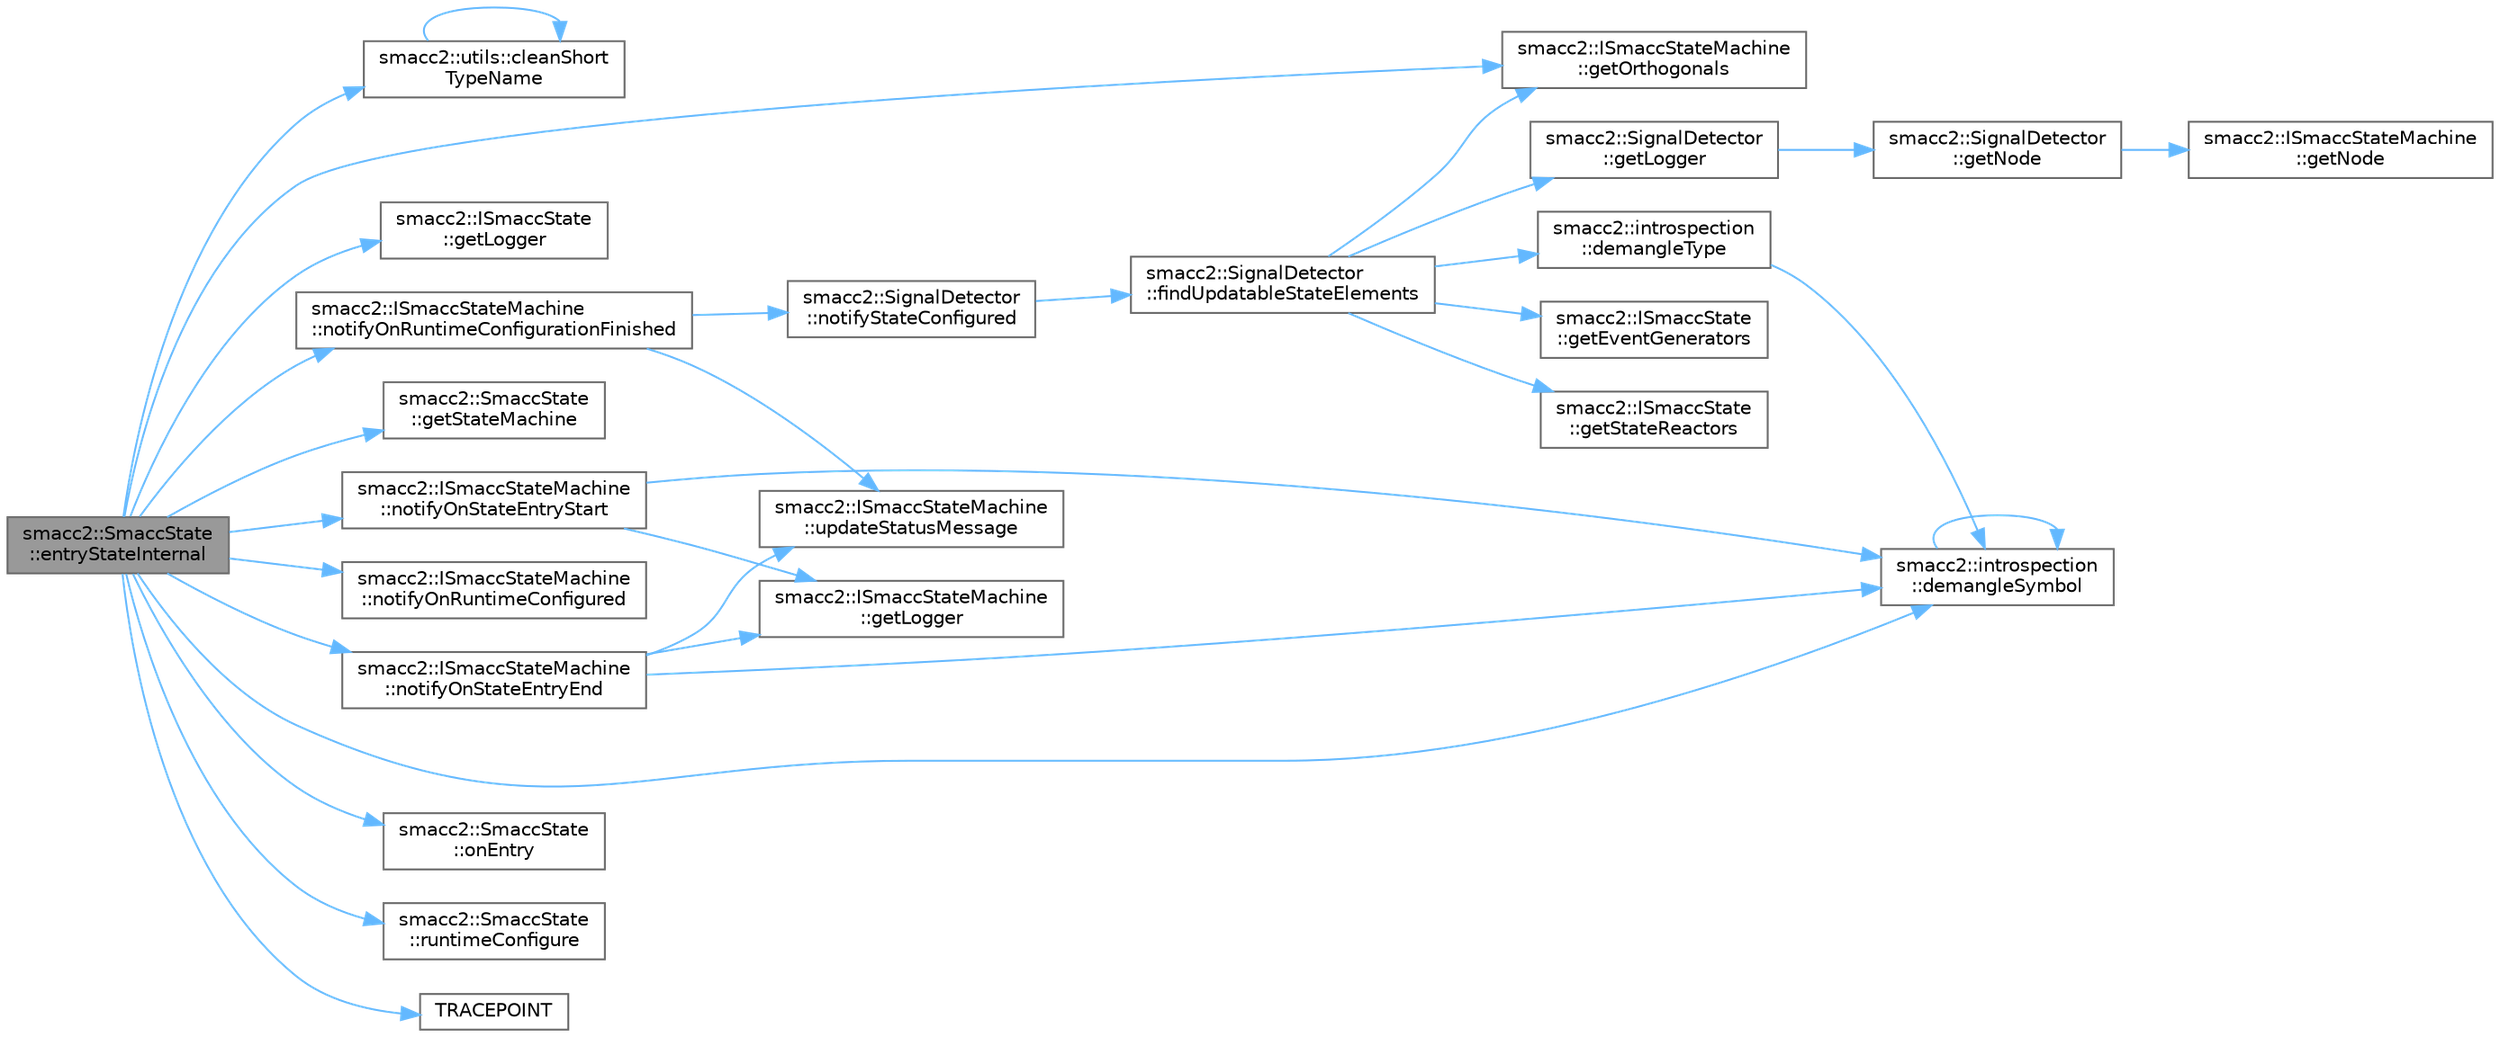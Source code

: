 digraph "smacc2::SmaccState::entryStateInternal"
{
 // LATEX_PDF_SIZE
  bgcolor="transparent";
  edge [fontname=Helvetica,fontsize=10,labelfontname=Helvetica,labelfontsize=10];
  node [fontname=Helvetica,fontsize=10,shape=box,height=0.2,width=0.4];
  rankdir="LR";
  Node1 [label="smacc2::SmaccState\l::entryStateInternal",height=0.2,width=0.4,color="gray40", fillcolor="grey60", style="filled", fontcolor="black",tooltip=" "];
  Node1 -> Node2 [color="steelblue1",style="solid"];
  Node2 [label="smacc2::utils::cleanShort\lTypeName",height=0.2,width=0.4,color="grey40", fillcolor="white", style="filled",URL="$namespacesmacc2_1_1utils.html#aa079340e7e3e8c0fcec612142a49e07b",tooltip=" "];
  Node2 -> Node2 [color="steelblue1",style="solid"];
  Node1 -> Node3 [color="steelblue1",style="solid"];
  Node3 [label="smacc2::introspection\l::demangleSymbol",height=0.2,width=0.4,color="grey40", fillcolor="white", style="filled",URL="$namespacesmacc2_1_1introspection.html#aba19132e50f25adee919c2504ae6a3a2",tooltip=" "];
  Node3 -> Node3 [color="steelblue1",style="solid"];
  Node1 -> Node4 [color="steelblue1",style="solid"];
  Node4 [label="smacc2::ISmaccState\l::getLogger",height=0.2,width=0.4,color="grey40", fillcolor="white", style="filled",URL="$classsmacc2_1_1ISmaccState.html#a197a2c11b2510484138af98b55761fc3",tooltip=" "];
  Node1 -> Node5 [color="steelblue1",style="solid"];
  Node5 [label="smacc2::ISmaccStateMachine\l::getOrthogonals",height=0.2,width=0.4,color="grey40", fillcolor="white", style="filled",URL="$classsmacc2_1_1ISmaccStateMachine.html#a5add78b13865291a7d167cbc496d0d35",tooltip=" "];
  Node1 -> Node6 [color="steelblue1",style="solid"];
  Node6 [label="smacc2::SmaccState\l::getStateMachine",height=0.2,width=0.4,color="grey40", fillcolor="white", style="filled",URL="$classsmacc2_1_1SmaccState.html#a5d4c6a7ca27204c325f6e951942c839a",tooltip=" "];
  Node1 -> Node7 [color="steelblue1",style="solid"];
  Node7 [label="smacc2::ISmaccStateMachine\l::notifyOnRuntimeConfigurationFinished",height=0.2,width=0.4,color="grey40", fillcolor="white", style="filled",URL="$classsmacc2_1_1ISmaccStateMachine.html#a4f7ee7ef3de845c21d44c73a4e472826",tooltip=" "];
  Node7 -> Node8 [color="steelblue1",style="solid"];
  Node8 [label="smacc2::SignalDetector\l::notifyStateConfigured",height=0.2,width=0.4,color="grey40", fillcolor="white", style="filled",URL="$classsmacc2_1_1SignalDetector.html#af9a0197754ac252b657a8785ac1ef84d",tooltip=" "];
  Node8 -> Node9 [color="steelblue1",style="solid"];
  Node9 [label="smacc2::SignalDetector\l::findUpdatableStateElements",height=0.2,width=0.4,color="grey40", fillcolor="white", style="filled",URL="$classsmacc2_1_1SignalDetector.html#af12c85d2ec8747c891f7490086d2d6a2",tooltip=" "];
  Node9 -> Node10 [color="steelblue1",style="solid"];
  Node10 [label="smacc2::introspection\l::demangleType",height=0.2,width=0.4,color="grey40", fillcolor="white", style="filled",URL="$namespacesmacc2_1_1introspection.html#af0776d8076fe19b4f806405e9ab08cfe",tooltip=" "];
  Node10 -> Node3 [color="steelblue1",style="solid"];
  Node9 -> Node11 [color="steelblue1",style="solid"];
  Node11 [label="smacc2::ISmaccState\l::getEventGenerators",height=0.2,width=0.4,color="grey40", fillcolor="white", style="filled",URL="$classsmacc2_1_1ISmaccState.html#ab8b2cbd702be6ea6f3d781eec29c3d1e",tooltip=" "];
  Node9 -> Node12 [color="steelblue1",style="solid"];
  Node12 [label="smacc2::SignalDetector\l::getLogger",height=0.2,width=0.4,color="grey40", fillcolor="white", style="filled",URL="$classsmacc2_1_1SignalDetector.html#a97db4ee81e1e63ab67ea40775fd57302",tooltip=" "];
  Node12 -> Node13 [color="steelblue1",style="solid"];
  Node13 [label="smacc2::SignalDetector\l::getNode",height=0.2,width=0.4,color="grey40", fillcolor="white", style="filled",URL="$classsmacc2_1_1SignalDetector.html#aa774a30b0118ee411ba423fc668405b3",tooltip=" "];
  Node13 -> Node14 [color="steelblue1",style="solid"];
  Node14 [label="smacc2::ISmaccStateMachine\l::getNode",height=0.2,width=0.4,color="grey40", fillcolor="white", style="filled",URL="$classsmacc2_1_1ISmaccStateMachine.html#a2cf8b817f7e137fc648e373ae4614a2f",tooltip=" "];
  Node9 -> Node5 [color="steelblue1",style="solid"];
  Node9 -> Node15 [color="steelblue1",style="solid"];
  Node15 [label="smacc2::ISmaccState\l::getStateReactors",height=0.2,width=0.4,color="grey40", fillcolor="white", style="filled",URL="$classsmacc2_1_1ISmaccState.html#a7831b97a7a61146977dad18c9891aa79",tooltip=" "];
  Node7 -> Node16 [color="steelblue1",style="solid"];
  Node16 [label="smacc2::ISmaccStateMachine\l::updateStatusMessage",height=0.2,width=0.4,color="grey40", fillcolor="white", style="filled",URL="$classsmacc2_1_1ISmaccStateMachine.html#af4f58396fd87d4f94299ddb624f154fa",tooltip=" "];
  Node1 -> Node17 [color="steelblue1",style="solid"];
  Node17 [label="smacc2::ISmaccStateMachine\l::notifyOnRuntimeConfigured",height=0.2,width=0.4,color="grey40", fillcolor="white", style="filled",URL="$classsmacc2_1_1ISmaccStateMachine.html#acf60f5f164a8767b47394657971bd90d",tooltip=" "];
  Node1 -> Node18 [color="steelblue1",style="solid"];
  Node18 [label="smacc2::ISmaccStateMachine\l::notifyOnStateEntryEnd",height=0.2,width=0.4,color="grey40", fillcolor="white", style="filled",URL="$classsmacc2_1_1ISmaccStateMachine.html#a80d1d07569569bddd2f8fab8d5f82e58",tooltip=" "];
  Node18 -> Node3 [color="steelblue1",style="solid"];
  Node18 -> Node19 [color="steelblue1",style="solid"];
  Node19 [label="smacc2::ISmaccStateMachine\l::getLogger",height=0.2,width=0.4,color="grey40", fillcolor="white", style="filled",URL="$classsmacc2_1_1ISmaccStateMachine.html#acc4b310700e4256383d28f56217c3ce1",tooltip=" "];
  Node18 -> Node16 [color="steelblue1",style="solid"];
  Node1 -> Node20 [color="steelblue1",style="solid"];
  Node20 [label="smacc2::ISmaccStateMachine\l::notifyOnStateEntryStart",height=0.2,width=0.4,color="grey40", fillcolor="white", style="filled",URL="$classsmacc2_1_1ISmaccStateMachine.html#afcf1bd46804d7e1b0784067b0f8339dd",tooltip=" "];
  Node20 -> Node3 [color="steelblue1",style="solid"];
  Node20 -> Node19 [color="steelblue1",style="solid"];
  Node1 -> Node21 [color="steelblue1",style="solid"];
  Node21 [label="smacc2::SmaccState\l::onEntry",height=0.2,width=0.4,color="grey40", fillcolor="white", style="filled",URL="$classsmacc2_1_1SmaccState.html#a7262a90a3c5173ed45ae5467a38867f0",tooltip=" "];
  Node1 -> Node22 [color="steelblue1",style="solid"];
  Node22 [label="smacc2::SmaccState\l::runtimeConfigure",height=0.2,width=0.4,color="grey40", fillcolor="white", style="filled",URL="$classsmacc2_1_1SmaccState.html#a30fca17707570d2940cf2096a747ae93",tooltip=" "];
  Node1 -> Node23 [color="steelblue1",style="solid"];
  Node23 [label="TRACEPOINT",height=0.2,width=0.4,color="grey40", fillcolor="white", style="filled",URL="$smacc__tracing_8cpp.html#a99b909db1e382a9b899ec134046d0213",tooltip=" "];
}
